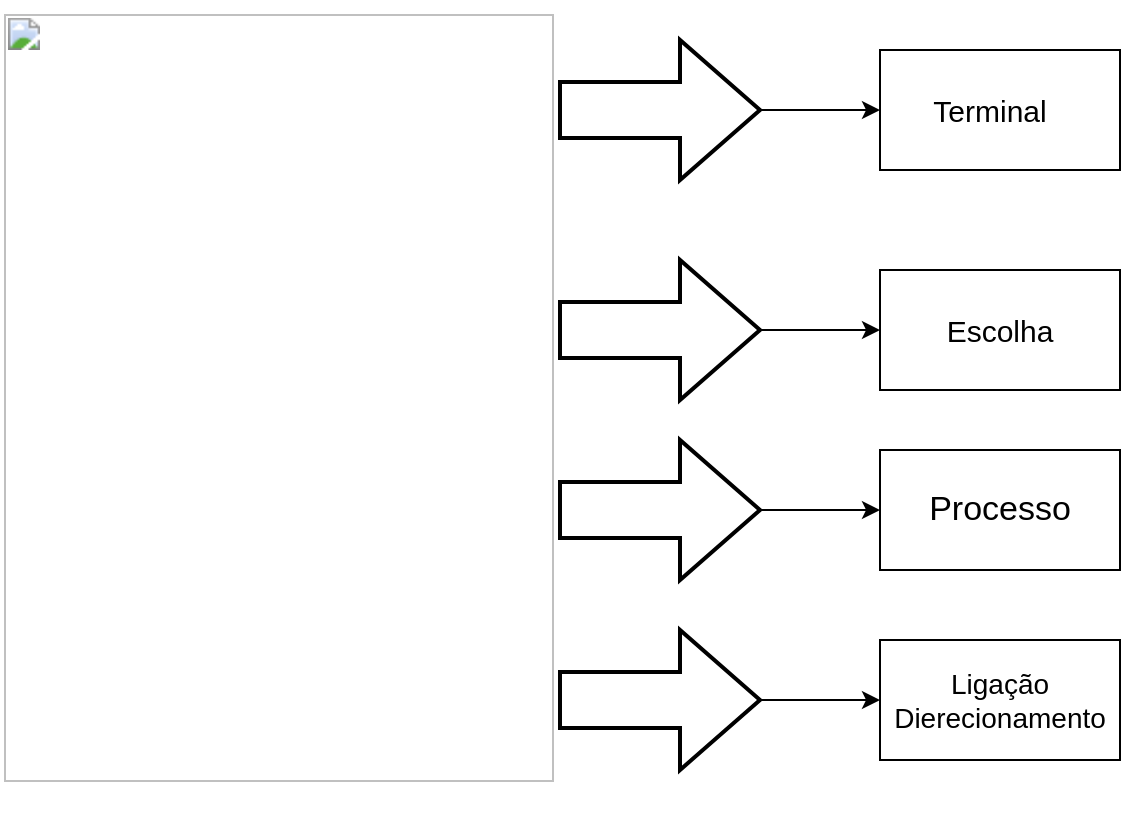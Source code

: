 <mxfile version="22.1.11" type="device">
  <diagram name="Página-1" id="twnfGcxIrxDxYVCr7pNg">
    <mxGraphModel dx="1050" dy="569" grid="1" gridSize="10" guides="1" tooltips="1" connect="1" arrows="1" fold="1" page="1" pageScale="1" pageWidth="827" pageHeight="1169" math="0" shadow="0">
      <root>
        <mxCell id="0" />
        <mxCell id="1" parent="0" />
        <mxCell id="j8a4Xr-biOeR9wbkKiYO-10" value="&lt;b style=&quot;font-weight:normal;&quot; id=&quot;docs-internal-guid-c7be8961-7fff-bd1d-80d0-0f63292a4061&quot;&gt;&lt;span style=&quot;font-size: 14pt; font-family: Arial, sans-serif; color: rgb(0, 0, 0); background-color: transparent; font-weight: 400; font-style: normal; font-variant: normal; text-decoration: none; vertical-align: baseline;&quot;&gt;&lt;span style=&quot;border:none;display:inline-block;overflow:hidden;width:275px;height:384px;&quot;&gt;&lt;img src=&quot;https://lh7-us.googleusercontent.com/GYiQkIFXejFQYyqVUo6xhvhqqtTdwb33phluTqT1RNvUFAu1uiP8GfvZlxbKJGuhST2yTAK4pLHlIMG2bUI2LoMykNi20XXvEmic7eaJ581tqTGXEU9-N9Xu0WxY_dnhFiadGzfIewvQTC24Hg4OUPs&quot; width=&quot;275&quot; height=&quot;384&quot; style=&quot;margin-left:0px;margin-top:0px;&quot;&gt;&lt;/span&gt;&lt;/span&gt;&lt;/b&gt;" style="text;whiteSpace=wrap;html=1;" vertex="1" parent="1">
          <mxGeometry x="20" y="270" width="310" height="410" as="geometry" />
        </mxCell>
        <mxCell id="j8a4Xr-biOeR9wbkKiYO-21" value="" style="edgeStyle=orthogonalEdgeStyle;rounded=0;orthogonalLoop=1;jettySize=auto;html=1;" edge="1" parent="1" source="j8a4Xr-biOeR9wbkKiYO-12" target="j8a4Xr-biOeR9wbkKiYO-17">
          <mxGeometry relative="1" as="geometry" />
        </mxCell>
        <mxCell id="j8a4Xr-biOeR9wbkKiYO-12" value="" style="verticalLabelPosition=bottom;verticalAlign=top;html=1;strokeWidth=2;shape=mxgraph.arrows2.arrow;dy=0.6;dx=40;notch=0;" vertex="1" parent="1">
          <mxGeometry x="300" y="290" width="100" height="70" as="geometry" />
        </mxCell>
        <mxCell id="j8a4Xr-biOeR9wbkKiYO-22" value="" style="edgeStyle=orthogonalEdgeStyle;rounded=0;orthogonalLoop=1;jettySize=auto;html=1;" edge="1" parent="1" source="j8a4Xr-biOeR9wbkKiYO-13" target="j8a4Xr-biOeR9wbkKiYO-18">
          <mxGeometry relative="1" as="geometry" />
        </mxCell>
        <mxCell id="j8a4Xr-biOeR9wbkKiYO-13" value="" style="verticalLabelPosition=bottom;verticalAlign=top;html=1;strokeWidth=2;shape=mxgraph.arrows2.arrow;dy=0.6;dx=40;notch=0;" vertex="1" parent="1">
          <mxGeometry x="300" y="400" width="100" height="70" as="geometry" />
        </mxCell>
        <mxCell id="j8a4Xr-biOeR9wbkKiYO-23" value="" style="edgeStyle=orthogonalEdgeStyle;rounded=0;orthogonalLoop=1;jettySize=auto;html=1;" edge="1" parent="1" source="j8a4Xr-biOeR9wbkKiYO-14" target="j8a4Xr-biOeR9wbkKiYO-19">
          <mxGeometry relative="1" as="geometry" />
        </mxCell>
        <mxCell id="j8a4Xr-biOeR9wbkKiYO-14" value="" style="verticalLabelPosition=bottom;verticalAlign=top;html=1;strokeWidth=2;shape=mxgraph.arrows2.arrow;dy=0.6;dx=40;notch=0;" vertex="1" parent="1">
          <mxGeometry x="300" y="490" width="100" height="70" as="geometry" />
        </mxCell>
        <mxCell id="j8a4Xr-biOeR9wbkKiYO-24" value="" style="edgeStyle=orthogonalEdgeStyle;rounded=0;orthogonalLoop=1;jettySize=auto;html=1;" edge="1" parent="1" source="j8a4Xr-biOeR9wbkKiYO-15" target="j8a4Xr-biOeR9wbkKiYO-20">
          <mxGeometry relative="1" as="geometry" />
        </mxCell>
        <mxCell id="j8a4Xr-biOeR9wbkKiYO-15" value="" style="verticalLabelPosition=bottom;verticalAlign=top;html=1;strokeWidth=2;shape=mxgraph.arrows2.arrow;dy=0.6;dx=40;notch=0;" vertex="1" parent="1">
          <mxGeometry x="300" y="585" width="100" height="70" as="geometry" />
        </mxCell>
        <mxCell id="j8a4Xr-biOeR9wbkKiYO-17" value="Terminal&lt;span style=&quot;white-space: pre; font-size: 15px;&quot;&gt;&#x9;&lt;/span&gt;" style="rounded=0;whiteSpace=wrap;html=1;fontSize=15;" vertex="1" parent="1">
          <mxGeometry x="460" y="295" width="120" height="60" as="geometry" />
        </mxCell>
        <mxCell id="j8a4Xr-biOeR9wbkKiYO-18" value="Escolha" style="rounded=0;whiteSpace=wrap;html=1;fontSize=15;" vertex="1" parent="1">
          <mxGeometry x="460" y="405" width="120" height="60" as="geometry" />
        </mxCell>
        <mxCell id="j8a4Xr-biOeR9wbkKiYO-19" value="Processo" style="rounded=0;whiteSpace=wrap;html=1;fontSize=17;" vertex="1" parent="1">
          <mxGeometry x="460" y="495" width="120" height="60" as="geometry" />
        </mxCell>
        <mxCell id="j8a4Xr-biOeR9wbkKiYO-20" value="Ligação&lt;br style=&quot;font-size: 14px;&quot;&gt;Dierecionamento" style="rounded=0;whiteSpace=wrap;html=1;fontSize=14;" vertex="1" parent="1">
          <mxGeometry x="460" y="590" width="120" height="60" as="geometry" />
        </mxCell>
      </root>
    </mxGraphModel>
  </diagram>
</mxfile>
